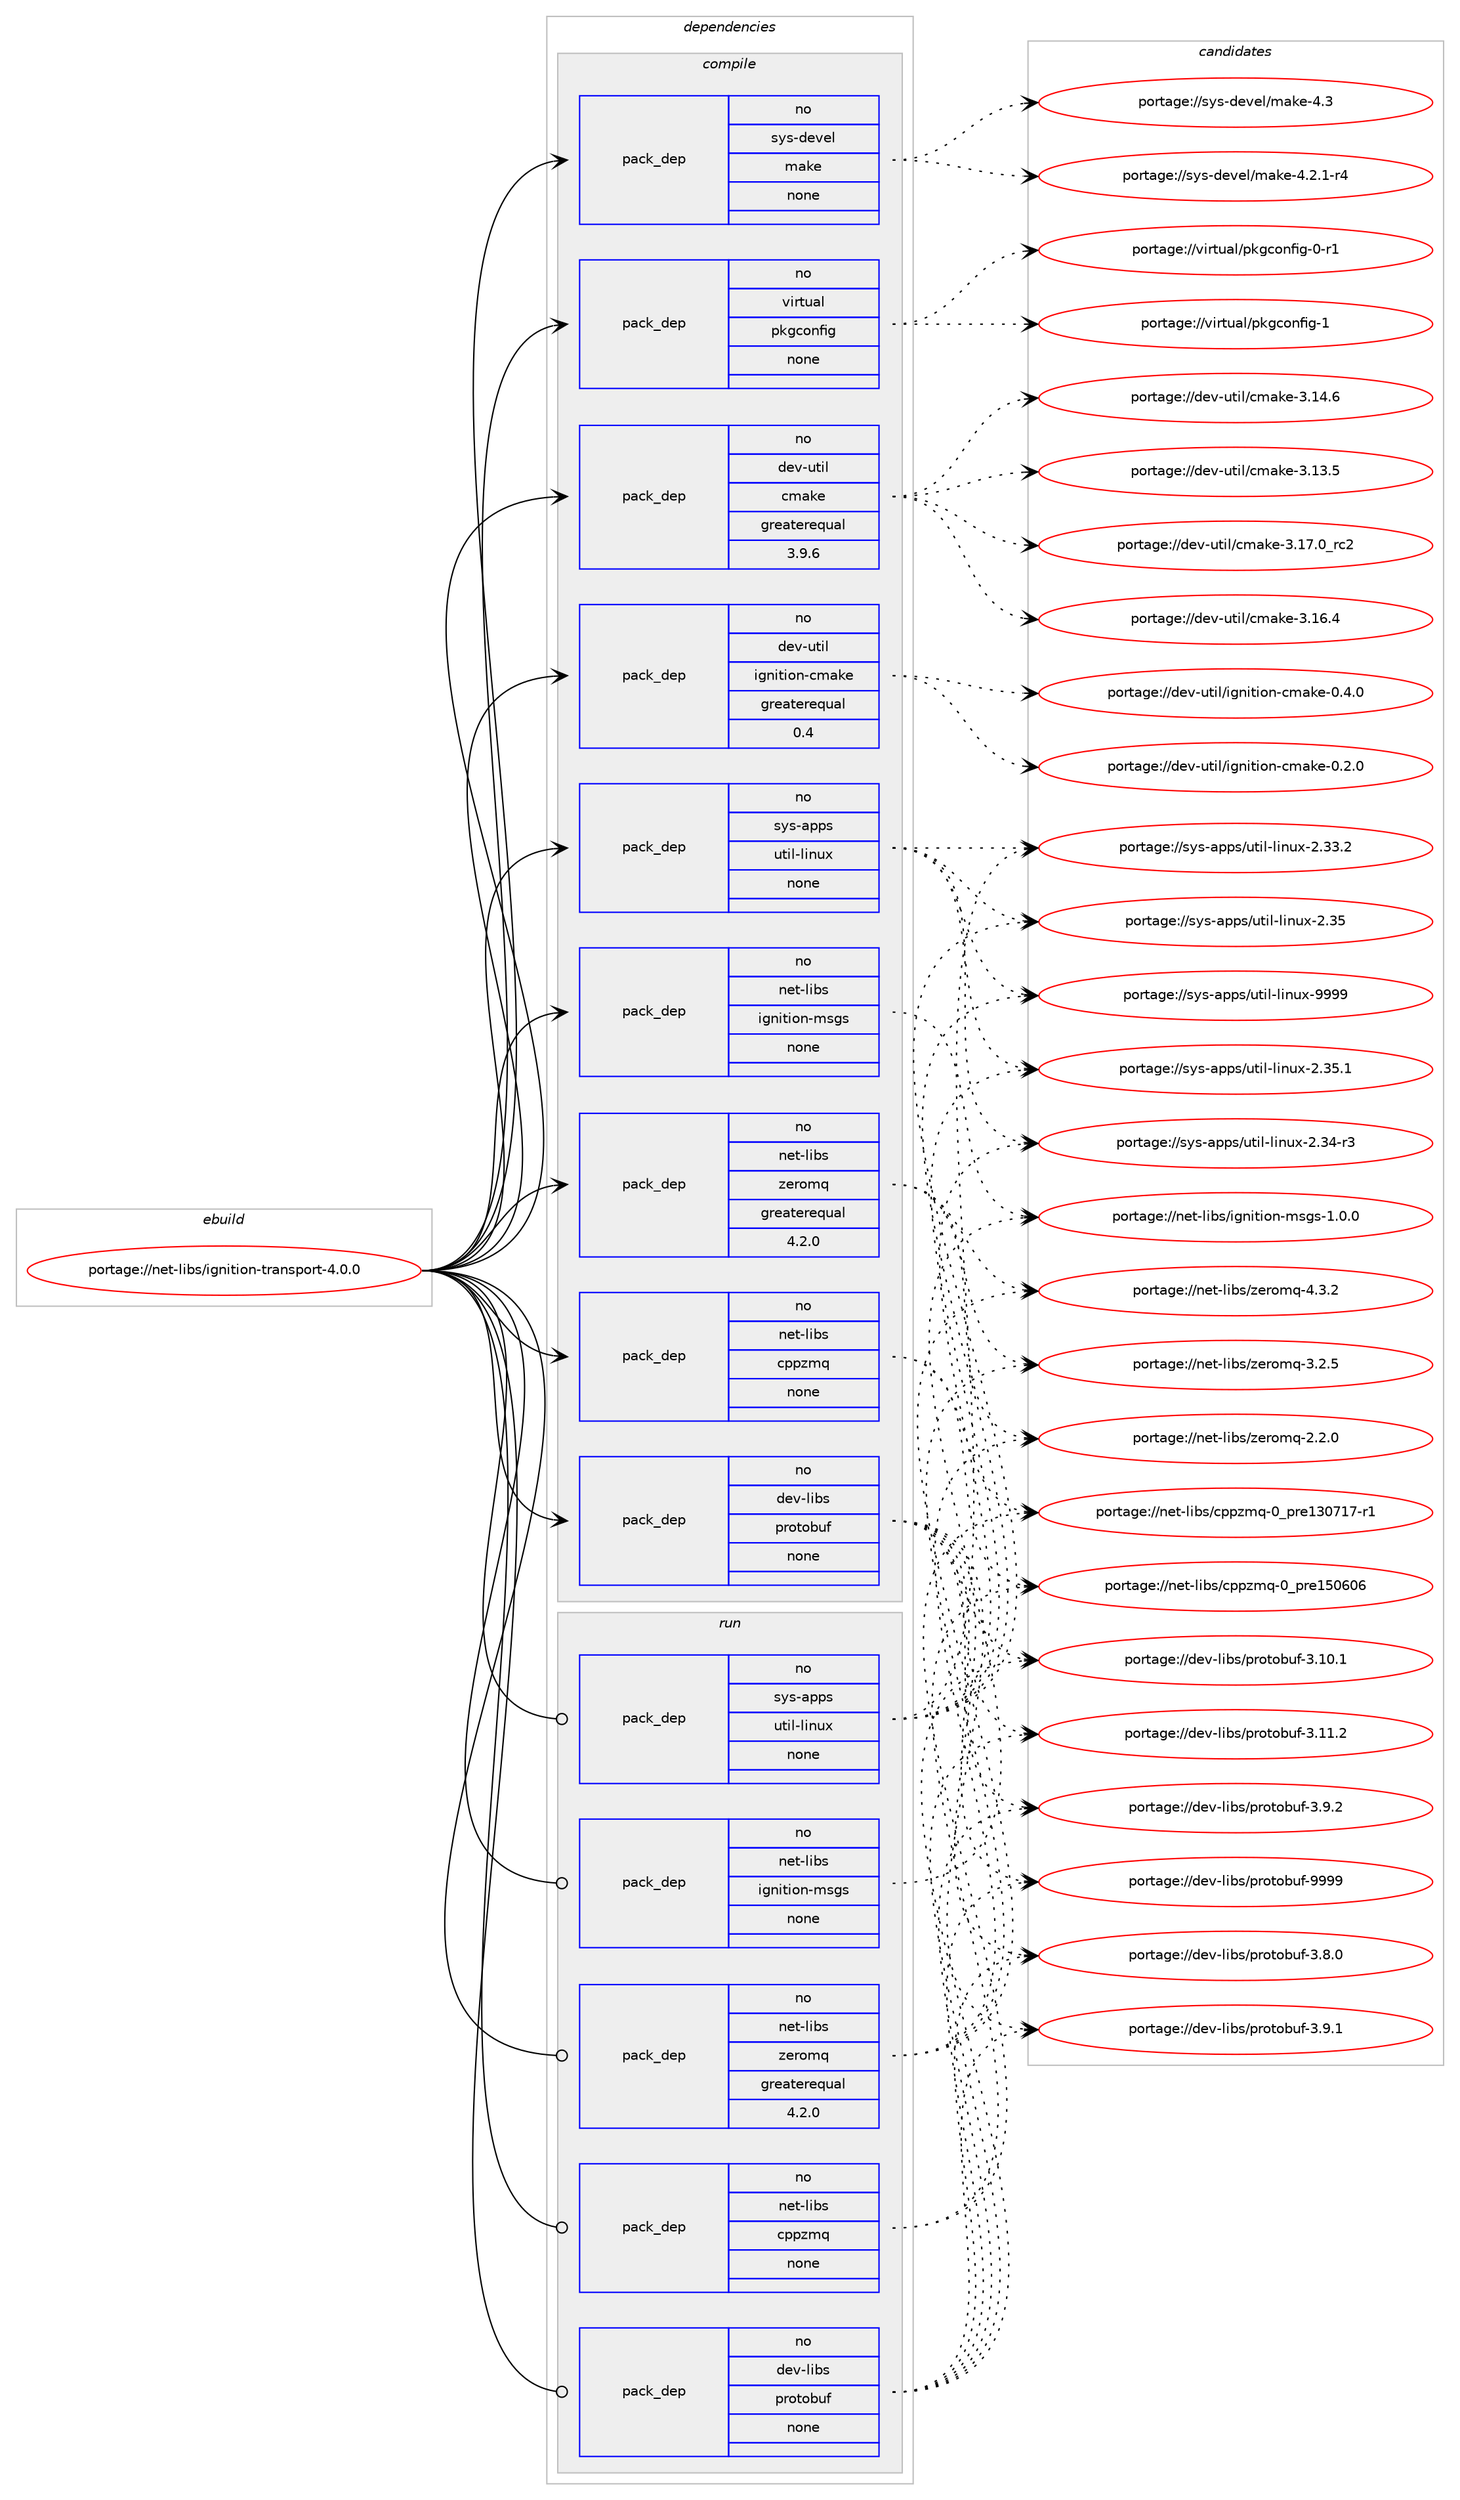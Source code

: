digraph prolog {

# *************
# Graph options
# *************

newrank=true;
concentrate=true;
compound=true;
graph [rankdir=LR,fontname=Helvetica,fontsize=10,ranksep=1.5];#, ranksep=2.5, nodesep=0.2];
edge  [arrowhead=vee];
node  [fontname=Helvetica,fontsize=10];

# **********
# The ebuild
# **********

subgraph cluster_leftcol {
color=gray;
rank=same;
label=<<i>ebuild</i>>;
id [label="portage://net-libs/ignition-transport-4.0.0", color=red, width=4, href="../net-libs/ignition-transport-4.0.0.svg"];
}

# ****************
# The dependencies
# ****************

subgraph cluster_midcol {
color=gray;
label=<<i>dependencies</i>>;
subgraph cluster_compile {
fillcolor="#eeeeee";
style=filled;
label=<<i>compile</i>>;
subgraph pack62420 {
dependency81128 [label=<<TABLE BORDER="0" CELLBORDER="1" CELLSPACING="0" CELLPADDING="4" WIDTH="220"><TR><TD ROWSPAN="6" CELLPADDING="30">pack_dep</TD></TR><TR><TD WIDTH="110">no</TD></TR><TR><TD>dev-libs</TD></TR><TR><TD>protobuf</TD></TR><TR><TD>none</TD></TR><TR><TD></TD></TR></TABLE>>, shape=none, color=blue];
}
id:e -> dependency81128:w [weight=20,style="solid",arrowhead="vee"];
subgraph pack62421 {
dependency81129 [label=<<TABLE BORDER="0" CELLBORDER="1" CELLSPACING="0" CELLPADDING="4" WIDTH="220"><TR><TD ROWSPAN="6" CELLPADDING="30">pack_dep</TD></TR><TR><TD WIDTH="110">no</TD></TR><TR><TD>dev-util</TD></TR><TR><TD>cmake</TD></TR><TR><TD>greaterequal</TD></TR><TR><TD>3.9.6</TD></TR></TABLE>>, shape=none, color=blue];
}
id:e -> dependency81129:w [weight=20,style="solid",arrowhead="vee"];
subgraph pack62422 {
dependency81130 [label=<<TABLE BORDER="0" CELLBORDER="1" CELLSPACING="0" CELLPADDING="4" WIDTH="220"><TR><TD ROWSPAN="6" CELLPADDING="30">pack_dep</TD></TR><TR><TD WIDTH="110">no</TD></TR><TR><TD>dev-util</TD></TR><TR><TD>ignition-cmake</TD></TR><TR><TD>greaterequal</TD></TR><TR><TD>0.4</TD></TR></TABLE>>, shape=none, color=blue];
}
id:e -> dependency81130:w [weight=20,style="solid",arrowhead="vee"];
subgraph pack62423 {
dependency81131 [label=<<TABLE BORDER="0" CELLBORDER="1" CELLSPACING="0" CELLPADDING="4" WIDTH="220"><TR><TD ROWSPAN="6" CELLPADDING="30">pack_dep</TD></TR><TR><TD WIDTH="110">no</TD></TR><TR><TD>net-libs</TD></TR><TR><TD>cppzmq</TD></TR><TR><TD>none</TD></TR><TR><TD></TD></TR></TABLE>>, shape=none, color=blue];
}
id:e -> dependency81131:w [weight=20,style="solid",arrowhead="vee"];
subgraph pack62424 {
dependency81132 [label=<<TABLE BORDER="0" CELLBORDER="1" CELLSPACING="0" CELLPADDING="4" WIDTH="220"><TR><TD ROWSPAN="6" CELLPADDING="30">pack_dep</TD></TR><TR><TD WIDTH="110">no</TD></TR><TR><TD>net-libs</TD></TR><TR><TD>ignition-msgs</TD></TR><TR><TD>none</TD></TR><TR><TD></TD></TR></TABLE>>, shape=none, color=blue];
}
id:e -> dependency81132:w [weight=20,style="solid",arrowhead="vee"];
subgraph pack62425 {
dependency81133 [label=<<TABLE BORDER="0" CELLBORDER="1" CELLSPACING="0" CELLPADDING="4" WIDTH="220"><TR><TD ROWSPAN="6" CELLPADDING="30">pack_dep</TD></TR><TR><TD WIDTH="110">no</TD></TR><TR><TD>net-libs</TD></TR><TR><TD>zeromq</TD></TR><TR><TD>greaterequal</TD></TR><TR><TD>4.2.0</TD></TR></TABLE>>, shape=none, color=blue];
}
id:e -> dependency81133:w [weight=20,style="solid",arrowhead="vee"];
subgraph pack62426 {
dependency81134 [label=<<TABLE BORDER="0" CELLBORDER="1" CELLSPACING="0" CELLPADDING="4" WIDTH="220"><TR><TD ROWSPAN="6" CELLPADDING="30">pack_dep</TD></TR><TR><TD WIDTH="110">no</TD></TR><TR><TD>sys-apps</TD></TR><TR><TD>util-linux</TD></TR><TR><TD>none</TD></TR><TR><TD></TD></TR></TABLE>>, shape=none, color=blue];
}
id:e -> dependency81134:w [weight=20,style="solid",arrowhead="vee"];
subgraph pack62427 {
dependency81135 [label=<<TABLE BORDER="0" CELLBORDER="1" CELLSPACING="0" CELLPADDING="4" WIDTH="220"><TR><TD ROWSPAN="6" CELLPADDING="30">pack_dep</TD></TR><TR><TD WIDTH="110">no</TD></TR><TR><TD>sys-devel</TD></TR><TR><TD>make</TD></TR><TR><TD>none</TD></TR><TR><TD></TD></TR></TABLE>>, shape=none, color=blue];
}
id:e -> dependency81135:w [weight=20,style="solid",arrowhead="vee"];
subgraph pack62428 {
dependency81136 [label=<<TABLE BORDER="0" CELLBORDER="1" CELLSPACING="0" CELLPADDING="4" WIDTH="220"><TR><TD ROWSPAN="6" CELLPADDING="30">pack_dep</TD></TR><TR><TD WIDTH="110">no</TD></TR><TR><TD>virtual</TD></TR><TR><TD>pkgconfig</TD></TR><TR><TD>none</TD></TR><TR><TD></TD></TR></TABLE>>, shape=none, color=blue];
}
id:e -> dependency81136:w [weight=20,style="solid",arrowhead="vee"];
}
subgraph cluster_compileandrun {
fillcolor="#eeeeee";
style=filled;
label=<<i>compile and run</i>>;
}
subgraph cluster_run {
fillcolor="#eeeeee";
style=filled;
label=<<i>run</i>>;
subgraph pack62429 {
dependency81137 [label=<<TABLE BORDER="0" CELLBORDER="1" CELLSPACING="0" CELLPADDING="4" WIDTH="220"><TR><TD ROWSPAN="6" CELLPADDING="30">pack_dep</TD></TR><TR><TD WIDTH="110">no</TD></TR><TR><TD>dev-libs</TD></TR><TR><TD>protobuf</TD></TR><TR><TD>none</TD></TR><TR><TD></TD></TR></TABLE>>, shape=none, color=blue];
}
id:e -> dependency81137:w [weight=20,style="solid",arrowhead="odot"];
subgraph pack62430 {
dependency81138 [label=<<TABLE BORDER="0" CELLBORDER="1" CELLSPACING="0" CELLPADDING="4" WIDTH="220"><TR><TD ROWSPAN="6" CELLPADDING="30">pack_dep</TD></TR><TR><TD WIDTH="110">no</TD></TR><TR><TD>net-libs</TD></TR><TR><TD>cppzmq</TD></TR><TR><TD>none</TD></TR><TR><TD></TD></TR></TABLE>>, shape=none, color=blue];
}
id:e -> dependency81138:w [weight=20,style="solid",arrowhead="odot"];
subgraph pack62431 {
dependency81139 [label=<<TABLE BORDER="0" CELLBORDER="1" CELLSPACING="0" CELLPADDING="4" WIDTH="220"><TR><TD ROWSPAN="6" CELLPADDING="30">pack_dep</TD></TR><TR><TD WIDTH="110">no</TD></TR><TR><TD>net-libs</TD></TR><TR><TD>ignition-msgs</TD></TR><TR><TD>none</TD></TR><TR><TD></TD></TR></TABLE>>, shape=none, color=blue];
}
id:e -> dependency81139:w [weight=20,style="solid",arrowhead="odot"];
subgraph pack62432 {
dependency81140 [label=<<TABLE BORDER="0" CELLBORDER="1" CELLSPACING="0" CELLPADDING="4" WIDTH="220"><TR><TD ROWSPAN="6" CELLPADDING="30">pack_dep</TD></TR><TR><TD WIDTH="110">no</TD></TR><TR><TD>net-libs</TD></TR><TR><TD>zeromq</TD></TR><TR><TD>greaterequal</TD></TR><TR><TD>4.2.0</TD></TR></TABLE>>, shape=none, color=blue];
}
id:e -> dependency81140:w [weight=20,style="solid",arrowhead="odot"];
subgraph pack62433 {
dependency81141 [label=<<TABLE BORDER="0" CELLBORDER="1" CELLSPACING="0" CELLPADDING="4" WIDTH="220"><TR><TD ROWSPAN="6" CELLPADDING="30">pack_dep</TD></TR><TR><TD WIDTH="110">no</TD></TR><TR><TD>sys-apps</TD></TR><TR><TD>util-linux</TD></TR><TR><TD>none</TD></TR><TR><TD></TD></TR></TABLE>>, shape=none, color=blue];
}
id:e -> dependency81141:w [weight=20,style="solid",arrowhead="odot"];
}
}

# **************
# The candidates
# **************

subgraph cluster_choices {
rank=same;
color=gray;
label=<<i>candidates</i>>;

subgraph choice62420 {
color=black;
nodesep=1;
choice100101118451081059811547112114111116111981171024557575757 [label="portage://dev-libs/protobuf-9999", color=red, width=4,href="../dev-libs/protobuf-9999.svg"];
choice10010111845108105981154711211411111611198117102455146574650 [label="portage://dev-libs/protobuf-3.9.2", color=red, width=4,href="../dev-libs/protobuf-3.9.2.svg"];
choice10010111845108105981154711211411111611198117102455146574649 [label="portage://dev-libs/protobuf-3.9.1", color=red, width=4,href="../dev-libs/protobuf-3.9.1.svg"];
choice10010111845108105981154711211411111611198117102455146564648 [label="portage://dev-libs/protobuf-3.8.0", color=red, width=4,href="../dev-libs/protobuf-3.8.0.svg"];
choice1001011184510810598115471121141111161119811710245514649494650 [label="portage://dev-libs/protobuf-3.11.2", color=red, width=4,href="../dev-libs/protobuf-3.11.2.svg"];
choice1001011184510810598115471121141111161119811710245514649484649 [label="portage://dev-libs/protobuf-3.10.1", color=red, width=4,href="../dev-libs/protobuf-3.10.1.svg"];
dependency81128:e -> choice100101118451081059811547112114111116111981171024557575757:w [style=dotted,weight="100"];
dependency81128:e -> choice10010111845108105981154711211411111611198117102455146574650:w [style=dotted,weight="100"];
dependency81128:e -> choice10010111845108105981154711211411111611198117102455146574649:w [style=dotted,weight="100"];
dependency81128:e -> choice10010111845108105981154711211411111611198117102455146564648:w [style=dotted,weight="100"];
dependency81128:e -> choice1001011184510810598115471121141111161119811710245514649494650:w [style=dotted,weight="100"];
dependency81128:e -> choice1001011184510810598115471121141111161119811710245514649484649:w [style=dotted,weight="100"];
}
subgraph choice62421 {
color=black;
nodesep=1;
choice1001011184511711610510847991099710710145514649554648951149950 [label="portage://dev-util/cmake-3.17.0_rc2", color=red, width=4,href="../dev-util/cmake-3.17.0_rc2.svg"];
choice1001011184511711610510847991099710710145514649544652 [label="portage://dev-util/cmake-3.16.4", color=red, width=4,href="../dev-util/cmake-3.16.4.svg"];
choice1001011184511711610510847991099710710145514649524654 [label="portage://dev-util/cmake-3.14.6", color=red, width=4,href="../dev-util/cmake-3.14.6.svg"];
choice1001011184511711610510847991099710710145514649514653 [label="portage://dev-util/cmake-3.13.5", color=red, width=4,href="../dev-util/cmake-3.13.5.svg"];
dependency81129:e -> choice1001011184511711610510847991099710710145514649554648951149950:w [style=dotted,weight="100"];
dependency81129:e -> choice1001011184511711610510847991099710710145514649544652:w [style=dotted,weight="100"];
dependency81129:e -> choice1001011184511711610510847991099710710145514649524654:w [style=dotted,weight="100"];
dependency81129:e -> choice1001011184511711610510847991099710710145514649514653:w [style=dotted,weight="100"];
}
subgraph choice62422 {
color=black;
nodesep=1;
choice1001011184511711610510847105103110105116105111110459910997107101454846524648 [label="portage://dev-util/ignition-cmake-0.4.0", color=red, width=4,href="../dev-util/ignition-cmake-0.4.0.svg"];
choice1001011184511711610510847105103110105116105111110459910997107101454846504648 [label="portage://dev-util/ignition-cmake-0.2.0", color=red, width=4,href="../dev-util/ignition-cmake-0.2.0.svg"];
dependency81130:e -> choice1001011184511711610510847105103110105116105111110459910997107101454846524648:w [style=dotted,weight="100"];
dependency81130:e -> choice1001011184511711610510847105103110105116105111110459910997107101454846504648:w [style=dotted,weight="100"];
}
subgraph choice62423 {
color=black;
nodesep=1;
choice11010111645108105981154799112112122109113454895112114101495348544854 [label="portage://net-libs/cppzmq-0_pre150606", color=red, width=4,href="../net-libs/cppzmq-0_pre150606.svg"];
choice110101116451081059811547991121121221091134548951121141014951485549554511449 [label="portage://net-libs/cppzmq-0_pre130717-r1", color=red, width=4,href="../net-libs/cppzmq-0_pre130717-r1.svg"];
dependency81131:e -> choice11010111645108105981154799112112122109113454895112114101495348544854:w [style=dotted,weight="100"];
dependency81131:e -> choice110101116451081059811547991121121221091134548951121141014951485549554511449:w [style=dotted,weight="100"];
}
subgraph choice62424 {
color=black;
nodesep=1;
choice11010111645108105981154710510311010511610511111045109115103115454946484648 [label="portage://net-libs/ignition-msgs-1.0.0", color=red, width=4,href="../net-libs/ignition-msgs-1.0.0.svg"];
dependency81132:e -> choice11010111645108105981154710510311010511610511111045109115103115454946484648:w [style=dotted,weight="100"];
}
subgraph choice62425 {
color=black;
nodesep=1;
choice110101116451081059811547122101114111109113455246514650 [label="portage://net-libs/zeromq-4.3.2", color=red, width=4,href="../net-libs/zeromq-4.3.2.svg"];
choice110101116451081059811547122101114111109113455146504653 [label="portage://net-libs/zeromq-3.2.5", color=red, width=4,href="../net-libs/zeromq-3.2.5.svg"];
choice110101116451081059811547122101114111109113455046504648 [label="portage://net-libs/zeromq-2.2.0", color=red, width=4,href="../net-libs/zeromq-2.2.0.svg"];
dependency81133:e -> choice110101116451081059811547122101114111109113455246514650:w [style=dotted,weight="100"];
dependency81133:e -> choice110101116451081059811547122101114111109113455146504653:w [style=dotted,weight="100"];
dependency81133:e -> choice110101116451081059811547122101114111109113455046504648:w [style=dotted,weight="100"];
}
subgraph choice62426 {
color=black;
nodesep=1;
choice115121115459711211211547117116105108451081051101171204557575757 [label="portage://sys-apps/util-linux-9999", color=red, width=4,href="../sys-apps/util-linux-9999.svg"];
choice1151211154597112112115471171161051084510810511011712045504651534649 [label="portage://sys-apps/util-linux-2.35.1", color=red, width=4,href="../sys-apps/util-linux-2.35.1.svg"];
choice115121115459711211211547117116105108451081051101171204550465153 [label="portage://sys-apps/util-linux-2.35", color=red, width=4,href="../sys-apps/util-linux-2.35.svg"];
choice1151211154597112112115471171161051084510810511011712045504651524511451 [label="portage://sys-apps/util-linux-2.34-r3", color=red, width=4,href="../sys-apps/util-linux-2.34-r3.svg"];
choice1151211154597112112115471171161051084510810511011712045504651514650 [label="portage://sys-apps/util-linux-2.33.2", color=red, width=4,href="../sys-apps/util-linux-2.33.2.svg"];
dependency81134:e -> choice115121115459711211211547117116105108451081051101171204557575757:w [style=dotted,weight="100"];
dependency81134:e -> choice1151211154597112112115471171161051084510810511011712045504651534649:w [style=dotted,weight="100"];
dependency81134:e -> choice115121115459711211211547117116105108451081051101171204550465153:w [style=dotted,weight="100"];
dependency81134:e -> choice1151211154597112112115471171161051084510810511011712045504651524511451:w [style=dotted,weight="100"];
dependency81134:e -> choice1151211154597112112115471171161051084510810511011712045504651514650:w [style=dotted,weight="100"];
}
subgraph choice62427 {
color=black;
nodesep=1;
choice11512111545100101118101108471099710710145524651 [label="portage://sys-devel/make-4.3", color=red, width=4,href="../sys-devel/make-4.3.svg"];
choice1151211154510010111810110847109971071014552465046494511452 [label="portage://sys-devel/make-4.2.1-r4", color=red, width=4,href="../sys-devel/make-4.2.1-r4.svg"];
dependency81135:e -> choice11512111545100101118101108471099710710145524651:w [style=dotted,weight="100"];
dependency81135:e -> choice1151211154510010111810110847109971071014552465046494511452:w [style=dotted,weight="100"];
}
subgraph choice62428 {
color=black;
nodesep=1;
choice1181051141161179710847112107103991111101021051034549 [label="portage://virtual/pkgconfig-1", color=red, width=4,href="../virtual/pkgconfig-1.svg"];
choice11810511411611797108471121071039911111010210510345484511449 [label="portage://virtual/pkgconfig-0-r1", color=red, width=4,href="../virtual/pkgconfig-0-r1.svg"];
dependency81136:e -> choice1181051141161179710847112107103991111101021051034549:w [style=dotted,weight="100"];
dependency81136:e -> choice11810511411611797108471121071039911111010210510345484511449:w [style=dotted,weight="100"];
}
subgraph choice62429 {
color=black;
nodesep=1;
choice100101118451081059811547112114111116111981171024557575757 [label="portage://dev-libs/protobuf-9999", color=red, width=4,href="../dev-libs/protobuf-9999.svg"];
choice10010111845108105981154711211411111611198117102455146574650 [label="portage://dev-libs/protobuf-3.9.2", color=red, width=4,href="../dev-libs/protobuf-3.9.2.svg"];
choice10010111845108105981154711211411111611198117102455146574649 [label="portage://dev-libs/protobuf-3.9.1", color=red, width=4,href="../dev-libs/protobuf-3.9.1.svg"];
choice10010111845108105981154711211411111611198117102455146564648 [label="portage://dev-libs/protobuf-3.8.0", color=red, width=4,href="../dev-libs/protobuf-3.8.0.svg"];
choice1001011184510810598115471121141111161119811710245514649494650 [label="portage://dev-libs/protobuf-3.11.2", color=red, width=4,href="../dev-libs/protobuf-3.11.2.svg"];
choice1001011184510810598115471121141111161119811710245514649484649 [label="portage://dev-libs/protobuf-3.10.1", color=red, width=4,href="../dev-libs/protobuf-3.10.1.svg"];
dependency81137:e -> choice100101118451081059811547112114111116111981171024557575757:w [style=dotted,weight="100"];
dependency81137:e -> choice10010111845108105981154711211411111611198117102455146574650:w [style=dotted,weight="100"];
dependency81137:e -> choice10010111845108105981154711211411111611198117102455146574649:w [style=dotted,weight="100"];
dependency81137:e -> choice10010111845108105981154711211411111611198117102455146564648:w [style=dotted,weight="100"];
dependency81137:e -> choice1001011184510810598115471121141111161119811710245514649494650:w [style=dotted,weight="100"];
dependency81137:e -> choice1001011184510810598115471121141111161119811710245514649484649:w [style=dotted,weight="100"];
}
subgraph choice62430 {
color=black;
nodesep=1;
choice11010111645108105981154799112112122109113454895112114101495348544854 [label="portage://net-libs/cppzmq-0_pre150606", color=red, width=4,href="../net-libs/cppzmq-0_pre150606.svg"];
choice110101116451081059811547991121121221091134548951121141014951485549554511449 [label="portage://net-libs/cppzmq-0_pre130717-r1", color=red, width=4,href="../net-libs/cppzmq-0_pre130717-r1.svg"];
dependency81138:e -> choice11010111645108105981154799112112122109113454895112114101495348544854:w [style=dotted,weight="100"];
dependency81138:e -> choice110101116451081059811547991121121221091134548951121141014951485549554511449:w [style=dotted,weight="100"];
}
subgraph choice62431 {
color=black;
nodesep=1;
choice11010111645108105981154710510311010511610511111045109115103115454946484648 [label="portage://net-libs/ignition-msgs-1.0.0", color=red, width=4,href="../net-libs/ignition-msgs-1.0.0.svg"];
dependency81139:e -> choice11010111645108105981154710510311010511610511111045109115103115454946484648:w [style=dotted,weight="100"];
}
subgraph choice62432 {
color=black;
nodesep=1;
choice110101116451081059811547122101114111109113455246514650 [label="portage://net-libs/zeromq-4.3.2", color=red, width=4,href="../net-libs/zeromq-4.3.2.svg"];
choice110101116451081059811547122101114111109113455146504653 [label="portage://net-libs/zeromq-3.2.5", color=red, width=4,href="../net-libs/zeromq-3.2.5.svg"];
choice110101116451081059811547122101114111109113455046504648 [label="portage://net-libs/zeromq-2.2.0", color=red, width=4,href="../net-libs/zeromq-2.2.0.svg"];
dependency81140:e -> choice110101116451081059811547122101114111109113455246514650:w [style=dotted,weight="100"];
dependency81140:e -> choice110101116451081059811547122101114111109113455146504653:w [style=dotted,weight="100"];
dependency81140:e -> choice110101116451081059811547122101114111109113455046504648:w [style=dotted,weight="100"];
}
subgraph choice62433 {
color=black;
nodesep=1;
choice115121115459711211211547117116105108451081051101171204557575757 [label="portage://sys-apps/util-linux-9999", color=red, width=4,href="../sys-apps/util-linux-9999.svg"];
choice1151211154597112112115471171161051084510810511011712045504651534649 [label="portage://sys-apps/util-linux-2.35.1", color=red, width=4,href="../sys-apps/util-linux-2.35.1.svg"];
choice115121115459711211211547117116105108451081051101171204550465153 [label="portage://sys-apps/util-linux-2.35", color=red, width=4,href="../sys-apps/util-linux-2.35.svg"];
choice1151211154597112112115471171161051084510810511011712045504651524511451 [label="portage://sys-apps/util-linux-2.34-r3", color=red, width=4,href="../sys-apps/util-linux-2.34-r3.svg"];
choice1151211154597112112115471171161051084510810511011712045504651514650 [label="portage://sys-apps/util-linux-2.33.2", color=red, width=4,href="../sys-apps/util-linux-2.33.2.svg"];
dependency81141:e -> choice115121115459711211211547117116105108451081051101171204557575757:w [style=dotted,weight="100"];
dependency81141:e -> choice1151211154597112112115471171161051084510810511011712045504651534649:w [style=dotted,weight="100"];
dependency81141:e -> choice115121115459711211211547117116105108451081051101171204550465153:w [style=dotted,weight="100"];
dependency81141:e -> choice1151211154597112112115471171161051084510810511011712045504651524511451:w [style=dotted,weight="100"];
dependency81141:e -> choice1151211154597112112115471171161051084510810511011712045504651514650:w [style=dotted,weight="100"];
}
}

}
